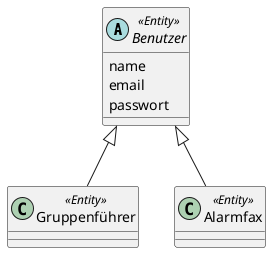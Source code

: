 @startuml

abstract class Benutzer << Entity >> {
    name
    email
    passwort
}
class Gruppenführer << Entity >>
class Alarmfax << Entity >>

Benutzer <|-- Alarmfax
Benutzer <|-- Gruppenführer

@enduml
